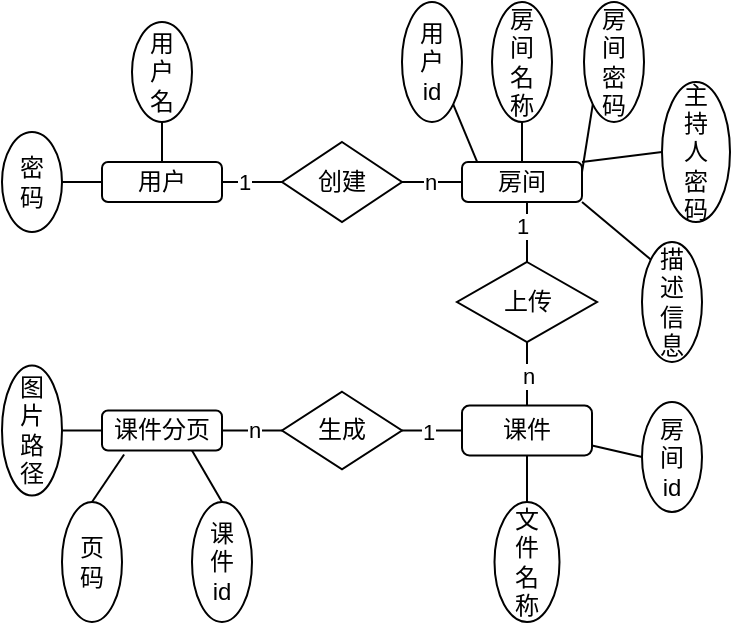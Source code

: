 <mxfile version="18.0.2" type="github">
  <diagram id="wwKvsSeiZdQgtGcbpDNy" name="第 1 页">
    <mxGraphModel dx="981" dy="481" grid="1" gridSize="10" guides="1" tooltips="1" connect="1" arrows="1" fold="1" page="1" pageScale="1" pageWidth="827" pageHeight="1169" math="0" shadow="0">
      <root>
        <mxCell id="0" />
        <mxCell id="1" parent="0" />
        <mxCell id="gHKgi9px812tph2ghzwO-33" style="edgeStyle=orthogonalEdgeStyle;rounded=0;orthogonalLoop=1;jettySize=auto;html=1;exitX=0.5;exitY=1;exitDx=0;exitDy=0;entryX=0.5;entryY=0;entryDx=0;entryDy=0;endArrow=none;endFill=0;" edge="1" parent="1" source="ZdLB4hxc-VMSMGiIu3Mt-1" target="gHKgi9px812tph2ghzwO-23">
          <mxGeometry relative="1" as="geometry" />
        </mxCell>
        <mxCell id="gHKgi9px812tph2ghzwO-35" value="1" style="edgeLabel;html=1;align=center;verticalAlign=middle;resizable=0;points=[];" vertex="1" connectable="0" parent="gHKgi9px812tph2ghzwO-33">
          <mxGeometry x="0.267" relative="1" as="geometry">
            <mxPoint x="-3" y="-6" as="offset" />
          </mxGeometry>
        </mxCell>
        <mxCell id="ZdLB4hxc-VMSMGiIu3Mt-1" value="房间" style="rounded=1;whiteSpace=wrap;html=1;" parent="1" vertex="1">
          <mxGeometry x="390" y="330" width="60" height="20" as="geometry" />
        </mxCell>
        <mxCell id="gHKgi9px812tph2ghzwO-60" style="edgeStyle=none;rounded=0;orthogonalLoop=1;jettySize=auto;html=1;exitX=1;exitY=1;exitDx=0;exitDy=0;entryX=0.127;entryY=0.002;entryDx=0;entryDy=0;entryPerimeter=0;endArrow=none;endFill=0;" edge="1" parent="1" source="ZdLB4hxc-VMSMGiIu3Mt-2" target="ZdLB4hxc-VMSMGiIu3Mt-1">
          <mxGeometry relative="1" as="geometry" />
        </mxCell>
        <mxCell id="ZdLB4hxc-VMSMGiIu3Mt-2" value="用&lt;br&gt;户&lt;br&gt;id" style="ellipse;whiteSpace=wrap;html=1;" parent="1" vertex="1">
          <mxGeometry x="360" y="250" width="30" height="60" as="geometry" />
        </mxCell>
        <mxCell id="gHKgi9px812tph2ghzwO-45" style="edgeStyle=none;rounded=0;orthogonalLoop=1;jettySize=auto;html=1;exitX=0.5;exitY=1;exitDx=0;exitDy=0;entryX=0.5;entryY=0;entryDx=0;entryDy=0;endArrow=none;endFill=0;" edge="1" parent="1" source="ZdLB4hxc-VMSMGiIu3Mt-3" target="ZdLB4hxc-VMSMGiIu3Mt-1">
          <mxGeometry relative="1" as="geometry" />
        </mxCell>
        <mxCell id="ZdLB4hxc-VMSMGiIu3Mt-3" value="房&lt;br&gt;间&lt;br&gt;名&lt;br&gt;称" style="ellipse;whiteSpace=wrap;html=1;" parent="1" vertex="1">
          <mxGeometry x="405" y="250" width="30" height="60" as="geometry" />
        </mxCell>
        <mxCell id="gHKgi9px812tph2ghzwO-59" style="edgeStyle=none;rounded=0;orthogonalLoop=1;jettySize=auto;html=1;exitX=0;exitY=1;exitDx=0;exitDy=0;entryX=1;entryY=0.25;entryDx=0;entryDy=0;endArrow=none;endFill=0;" edge="1" parent="1" source="V3usEWxjDsNEp8bQgMbR-1" target="ZdLB4hxc-VMSMGiIu3Mt-1">
          <mxGeometry relative="1" as="geometry" />
        </mxCell>
        <mxCell id="V3usEWxjDsNEp8bQgMbR-1" value="房&lt;br&gt;间&lt;br&gt;密&lt;br&gt;码" style="ellipse;whiteSpace=wrap;html=1;" parent="1" vertex="1">
          <mxGeometry x="451" y="250" width="30" height="60" as="geometry" />
        </mxCell>
        <mxCell id="gHKgi9px812tph2ghzwO-57" style="edgeStyle=none;rounded=0;orthogonalLoop=1;jettySize=auto;html=1;exitX=0;exitY=0;exitDx=0;exitDy=0;entryX=1;entryY=1;entryDx=0;entryDy=0;endArrow=none;endFill=0;" edge="1" parent="1" source="V3usEWxjDsNEp8bQgMbR-2" target="ZdLB4hxc-VMSMGiIu3Mt-1">
          <mxGeometry relative="1" as="geometry" />
        </mxCell>
        <mxCell id="V3usEWxjDsNEp8bQgMbR-2" value="描&lt;br&gt;述&lt;br&gt;信&lt;br&gt;息" style="ellipse;whiteSpace=wrap;html=1;" parent="1" vertex="1">
          <mxGeometry x="480" y="370" width="30" height="60" as="geometry" />
        </mxCell>
        <mxCell id="gHKgi9px812tph2ghzwO-58" style="edgeStyle=none;rounded=0;orthogonalLoop=1;jettySize=auto;html=1;exitX=0;exitY=0.5;exitDx=0;exitDy=0;entryX=1;entryY=0;entryDx=0;entryDy=0;endArrow=none;endFill=0;" edge="1" parent="1" source="V3usEWxjDsNEp8bQgMbR-4" target="ZdLB4hxc-VMSMGiIu3Mt-1">
          <mxGeometry relative="1" as="geometry" />
        </mxCell>
        <mxCell id="V3usEWxjDsNEp8bQgMbR-4" value="主&lt;br&gt;持&lt;br&gt;人&lt;br&gt;密&lt;br&gt;码" style="ellipse;whiteSpace=wrap;html=1;" parent="1" vertex="1">
          <mxGeometry x="490" y="290" width="34" height="70" as="geometry" />
        </mxCell>
        <mxCell id="gHKgi9px812tph2ghzwO-19" style="edgeStyle=orthogonalEdgeStyle;rounded=0;orthogonalLoop=1;jettySize=auto;html=1;exitX=1;exitY=0.5;exitDx=0;exitDy=0;endArrow=none;endFill=0;" edge="1" parent="1" source="gHKgi9px812tph2ghzwO-3" target="gHKgi9px812tph2ghzwO-18">
          <mxGeometry relative="1" as="geometry" />
        </mxCell>
        <mxCell id="gHKgi9px812tph2ghzwO-21" value="1" style="edgeLabel;html=1;align=center;verticalAlign=middle;resizable=0;points=[];" vertex="1" connectable="0" parent="gHKgi9px812tph2ghzwO-19">
          <mxGeometry x="-0.16" y="-1" relative="1" as="geometry">
            <mxPoint x="-8" y="1" as="offset" />
          </mxGeometry>
        </mxCell>
        <mxCell id="gHKgi9px812tph2ghzwO-42" style="edgeStyle=orthogonalEdgeStyle;rounded=0;orthogonalLoop=1;jettySize=auto;html=1;exitX=0.5;exitY=0;exitDx=0;exitDy=0;entryX=0.5;entryY=1;entryDx=0;entryDy=0;endArrow=none;endFill=0;" edge="1" parent="1" source="gHKgi9px812tph2ghzwO-3" target="gHKgi9px812tph2ghzwO-4">
          <mxGeometry relative="1" as="geometry" />
        </mxCell>
        <mxCell id="gHKgi9px812tph2ghzwO-43" style="edgeStyle=orthogonalEdgeStyle;rounded=0;orthogonalLoop=1;jettySize=auto;html=1;exitX=0;exitY=0.5;exitDx=0;exitDy=0;entryX=1;entryY=0.5;entryDx=0;entryDy=0;endArrow=none;endFill=0;" edge="1" parent="1" source="gHKgi9px812tph2ghzwO-3" target="gHKgi9px812tph2ghzwO-5">
          <mxGeometry relative="1" as="geometry" />
        </mxCell>
        <mxCell id="gHKgi9px812tph2ghzwO-3" value="用户" style="rounded=1;whiteSpace=wrap;html=1;" vertex="1" parent="1">
          <mxGeometry x="210" y="330" width="60" height="20" as="geometry" />
        </mxCell>
        <mxCell id="gHKgi9px812tph2ghzwO-4" value="用&lt;br&gt;户&lt;br&gt;名" style="ellipse;whiteSpace=wrap;html=1;" vertex="1" parent="1">
          <mxGeometry x="225" y="260" width="30" height="50" as="geometry" />
        </mxCell>
        <mxCell id="gHKgi9px812tph2ghzwO-5" value="密&lt;br&gt;码" style="ellipse;whiteSpace=wrap;html=1;" vertex="1" parent="1">
          <mxGeometry x="160" y="315" width="30" height="50" as="geometry" />
        </mxCell>
        <mxCell id="gHKgi9px812tph2ghzwO-9" value="课件分页" style="rounded=1;whiteSpace=wrap;html=1;" vertex="1" parent="1">
          <mxGeometry x="210" y="454.25" width="60" height="20" as="geometry" />
        </mxCell>
        <mxCell id="gHKgi9px812tph2ghzwO-55" style="edgeStyle=none;rounded=0;orthogonalLoop=1;jettySize=auto;html=1;exitX=0.5;exitY=0;exitDx=0;exitDy=0;entryX=0.184;entryY=1.1;entryDx=0;entryDy=0;entryPerimeter=0;endArrow=none;endFill=0;" edge="1" parent="1" source="gHKgi9px812tph2ghzwO-10" target="gHKgi9px812tph2ghzwO-9">
          <mxGeometry relative="1" as="geometry" />
        </mxCell>
        <mxCell id="gHKgi9px812tph2ghzwO-10" value="页&lt;br&gt;码" style="ellipse;whiteSpace=wrap;html=1;" vertex="1" parent="1">
          <mxGeometry x="190" y="500" width="30" height="60" as="geometry" />
        </mxCell>
        <mxCell id="gHKgi9px812tph2ghzwO-54" style="edgeStyle=none;rounded=0;orthogonalLoop=1;jettySize=auto;html=1;exitX=0.5;exitY=0;exitDx=0;exitDy=0;entryX=0.75;entryY=1;entryDx=0;entryDy=0;endArrow=none;endFill=0;" edge="1" parent="1" source="gHKgi9px812tph2ghzwO-11" target="gHKgi9px812tph2ghzwO-9">
          <mxGeometry relative="1" as="geometry" />
        </mxCell>
        <mxCell id="gHKgi9px812tph2ghzwO-11" value="课&lt;br&gt;件&lt;br&gt;id" style="ellipse;whiteSpace=wrap;html=1;" vertex="1" parent="1">
          <mxGeometry x="255" y="500" width="30" height="60" as="geometry" />
        </mxCell>
        <mxCell id="gHKgi9px812tph2ghzwO-53" style="edgeStyle=none;rounded=0;orthogonalLoop=1;jettySize=auto;html=1;exitX=1;exitY=0.5;exitDx=0;exitDy=0;entryX=0;entryY=0.5;entryDx=0;entryDy=0;endArrow=none;endFill=0;" edge="1" parent="1" source="gHKgi9px812tph2ghzwO-12" target="gHKgi9px812tph2ghzwO-9">
          <mxGeometry relative="1" as="geometry" />
        </mxCell>
        <mxCell id="gHKgi9px812tph2ghzwO-12" value="图&lt;br&gt;片&lt;br&gt;路&lt;br&gt;径" style="ellipse;whiteSpace=wrap;html=1;" vertex="1" parent="1">
          <mxGeometry x="160" y="431.75" width="30" height="65" as="geometry" />
        </mxCell>
        <mxCell id="gHKgi9px812tph2ghzwO-38" style="edgeStyle=orthogonalEdgeStyle;rounded=0;orthogonalLoop=1;jettySize=auto;html=1;exitX=0;exitY=0.5;exitDx=0;exitDy=0;entryX=1;entryY=0.5;entryDx=0;entryDy=0;endArrow=none;endFill=0;" edge="1" parent="1" source="gHKgi9px812tph2ghzwO-15" target="gHKgi9px812tph2ghzwO-28">
          <mxGeometry relative="1" as="geometry" />
        </mxCell>
        <mxCell id="gHKgi9px812tph2ghzwO-39" value="1" style="edgeLabel;html=1;align=center;verticalAlign=middle;resizable=0;points=[];" vertex="1" connectable="0" parent="gHKgi9px812tph2ghzwO-38">
          <mxGeometry x="0.41" relative="1" as="geometry">
            <mxPoint x="4" as="offset" />
          </mxGeometry>
        </mxCell>
        <mxCell id="gHKgi9px812tph2ghzwO-15" value="课件" style="rounded=1;whiteSpace=wrap;html=1;" vertex="1" parent="1">
          <mxGeometry x="390" y="451.75" width="65" height="25" as="geometry" />
        </mxCell>
        <mxCell id="gHKgi9px812tph2ghzwO-56" style="edgeStyle=none;rounded=0;orthogonalLoop=1;jettySize=auto;html=1;exitX=0;exitY=0.5;exitDx=0;exitDy=0;endArrow=none;endFill=0;" edge="1" parent="1" source="gHKgi9px812tph2ghzwO-16" target="gHKgi9px812tph2ghzwO-15">
          <mxGeometry relative="1" as="geometry" />
        </mxCell>
        <mxCell id="gHKgi9px812tph2ghzwO-16" value="房&lt;br&gt;间&lt;br&gt;id" style="ellipse;whiteSpace=wrap;html=1;" vertex="1" parent="1">
          <mxGeometry x="480" y="450" width="30" height="55" as="geometry" />
        </mxCell>
        <mxCell id="gHKgi9px812tph2ghzwO-50" style="edgeStyle=none;rounded=0;orthogonalLoop=1;jettySize=auto;html=1;exitX=0.5;exitY=0;exitDx=0;exitDy=0;entryX=0.5;entryY=1;entryDx=0;entryDy=0;endArrow=none;endFill=0;" edge="1" parent="1" source="gHKgi9px812tph2ghzwO-17" target="gHKgi9px812tph2ghzwO-15">
          <mxGeometry relative="1" as="geometry" />
        </mxCell>
        <mxCell id="gHKgi9px812tph2ghzwO-17" value="文&lt;br&gt;件&lt;br&gt;名&lt;br&gt;称" style="ellipse;whiteSpace=wrap;html=1;" vertex="1" parent="1">
          <mxGeometry x="406.25" y="500" width="32.5" height="60" as="geometry" />
        </mxCell>
        <mxCell id="gHKgi9px812tph2ghzwO-20" style="edgeStyle=orthogonalEdgeStyle;rounded=0;orthogonalLoop=1;jettySize=auto;html=1;exitX=1;exitY=0.5;exitDx=0;exitDy=0;entryX=0;entryY=0.5;entryDx=0;entryDy=0;endArrow=none;endFill=0;" edge="1" parent="1" source="gHKgi9px812tph2ghzwO-18" target="ZdLB4hxc-VMSMGiIu3Mt-1">
          <mxGeometry relative="1" as="geometry" />
        </mxCell>
        <mxCell id="gHKgi9px812tph2ghzwO-22" value="n" style="edgeLabel;html=1;align=center;verticalAlign=middle;resizable=0;points=[];" vertex="1" connectable="0" parent="gHKgi9px812tph2ghzwO-20">
          <mxGeometry x="-0.268" relative="1" as="geometry">
            <mxPoint x="3" as="offset" />
          </mxGeometry>
        </mxCell>
        <mxCell id="gHKgi9px812tph2ghzwO-18" value="创建" style="rhombus;whiteSpace=wrap;html=1;" vertex="1" parent="1">
          <mxGeometry x="300" y="320" width="60" height="40" as="geometry" />
        </mxCell>
        <mxCell id="gHKgi9px812tph2ghzwO-34" style="edgeStyle=orthogonalEdgeStyle;rounded=0;orthogonalLoop=1;jettySize=auto;html=1;exitX=0.5;exitY=1;exitDx=0;exitDy=0;entryX=0.5;entryY=0;entryDx=0;entryDy=0;endArrow=none;endFill=0;" edge="1" parent="1" source="gHKgi9px812tph2ghzwO-23" target="gHKgi9px812tph2ghzwO-15">
          <mxGeometry relative="1" as="geometry" />
        </mxCell>
        <mxCell id="gHKgi9px812tph2ghzwO-36" value="n" style="edgeLabel;html=1;align=center;verticalAlign=middle;resizable=0;points=[];" vertex="1" connectable="0" parent="gHKgi9px812tph2ghzwO-34">
          <mxGeometry x="0.217" relative="1" as="geometry">
            <mxPoint y="-3" as="offset" />
          </mxGeometry>
        </mxCell>
        <mxCell id="gHKgi9px812tph2ghzwO-23" value="上传" style="rhombus;whiteSpace=wrap;html=1;" vertex="1" parent="1">
          <mxGeometry x="387.5" y="380" width="70" height="40" as="geometry" />
        </mxCell>
        <mxCell id="gHKgi9px812tph2ghzwO-40" style="edgeStyle=orthogonalEdgeStyle;rounded=0;orthogonalLoop=1;jettySize=auto;html=1;exitX=0;exitY=0.5;exitDx=0;exitDy=0;entryX=1;entryY=0.5;entryDx=0;entryDy=0;endArrow=none;endFill=0;" edge="1" parent="1" source="gHKgi9px812tph2ghzwO-28" target="gHKgi9px812tph2ghzwO-9">
          <mxGeometry relative="1" as="geometry" />
        </mxCell>
        <mxCell id="gHKgi9px812tph2ghzwO-41" value="n" style="edgeLabel;html=1;align=center;verticalAlign=middle;resizable=0;points=[];" vertex="1" connectable="0" parent="gHKgi9px812tph2ghzwO-40">
          <mxGeometry x="0.268" y="-1" relative="1" as="geometry">
            <mxPoint x="5" as="offset" />
          </mxGeometry>
        </mxCell>
        <mxCell id="gHKgi9px812tph2ghzwO-28" value="生成" style="rhombus;whiteSpace=wrap;html=1;" vertex="1" parent="1">
          <mxGeometry x="300" y="444.88" width="60" height="38.75" as="geometry" />
        </mxCell>
      </root>
    </mxGraphModel>
  </diagram>
</mxfile>
